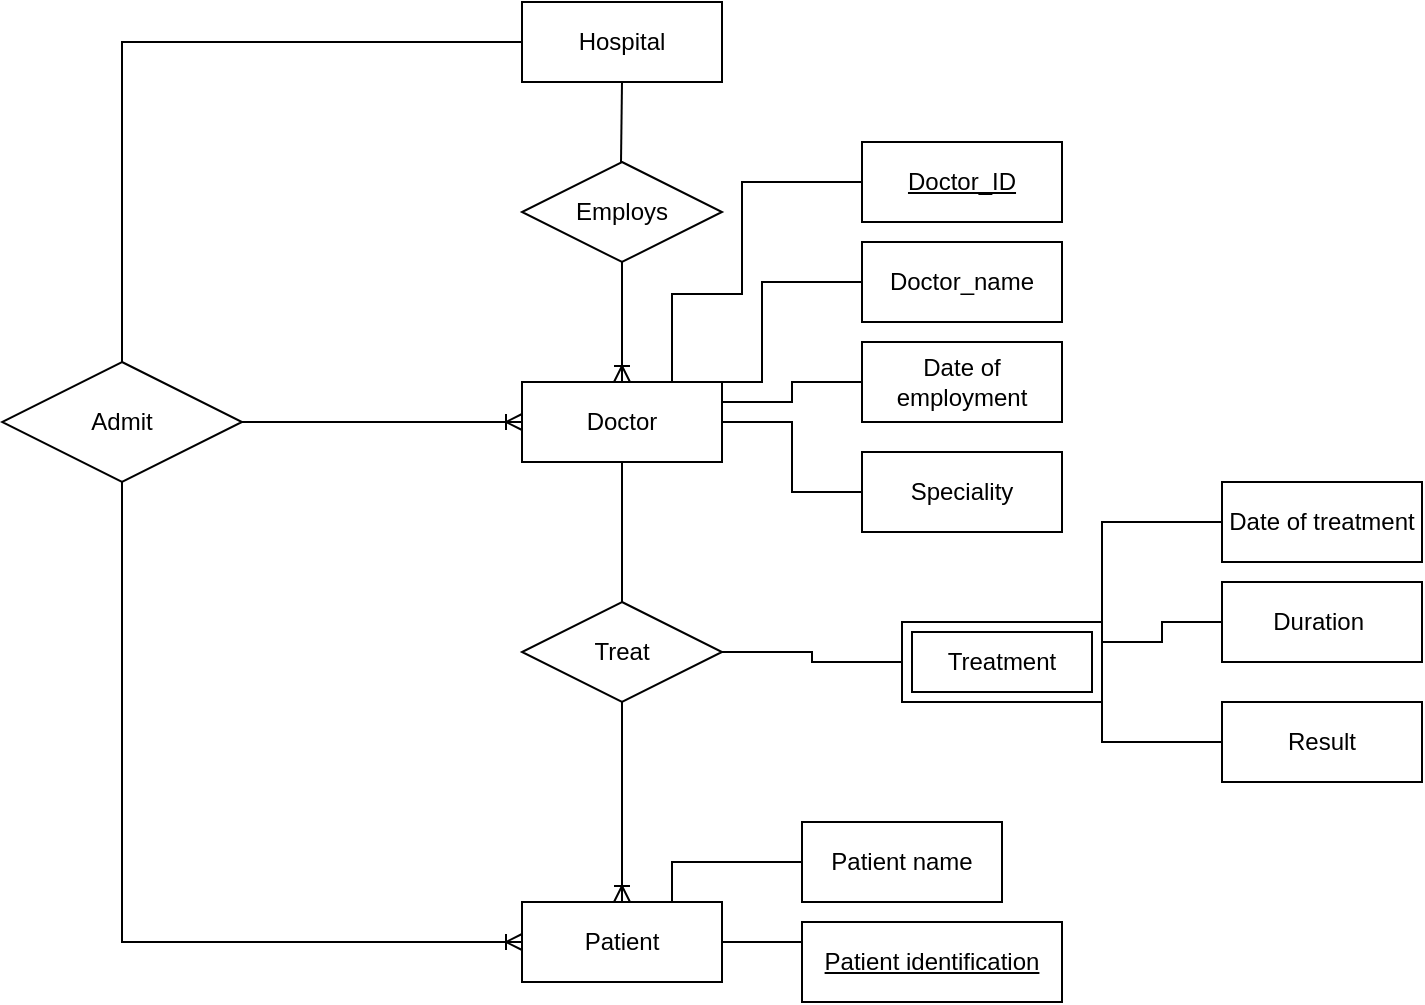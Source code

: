 <mxfile version="24.6.4" type="device">
  <diagram name="Page-1" id="e56a1550-8fbb-45ad-956c-1786394a9013">
    <mxGraphModel dx="794" dy="1350" grid="1" gridSize="10" guides="1" tooltips="1" connect="1" arrows="1" fold="1" page="1" pageScale="1" pageWidth="1100" pageHeight="850" background="none" math="0" shadow="0">
      <root>
        <mxCell id="0" />
        <mxCell id="1" parent="0" />
        <mxCell id="IEXNX5AIJx0peLB1Uofw-49" style="edgeStyle=orthogonalEdgeStyle;rounded=0;orthogonalLoop=1;jettySize=auto;html=1;exitX=0.75;exitY=0;exitDx=0;exitDy=0;endArrow=none;endFill=0;entryX=0;entryY=0.5;entryDx=0;entryDy=0;" edge="1" parent="1" source="IEXNX5AIJx0peLB1Uofw-9" target="IEXNX5AIJx0peLB1Uofw-45">
          <mxGeometry relative="1" as="geometry">
            <mxPoint x="400" y="-600" as="targetPoint" />
            <Array as="points">
              <mxPoint x="355" y="-544" />
              <mxPoint x="390" y="-544" />
              <mxPoint x="390" y="-600" />
            </Array>
          </mxGeometry>
        </mxCell>
        <mxCell id="IEXNX5AIJx0peLB1Uofw-50" style="edgeStyle=orthogonalEdgeStyle;rounded=0;orthogonalLoop=1;jettySize=auto;html=1;exitX=1;exitY=0;exitDx=0;exitDy=0;endArrow=none;endFill=0;entryX=0;entryY=0.5;entryDx=0;entryDy=0;" edge="1" parent="1" source="IEXNX5AIJx0peLB1Uofw-9" target="IEXNX5AIJx0peLB1Uofw-46">
          <mxGeometry relative="1" as="geometry">
            <mxPoint x="410" y="-550" as="targetPoint" />
            <Array as="points">
              <mxPoint x="400" y="-500" />
              <mxPoint x="400" y="-550" />
            </Array>
          </mxGeometry>
        </mxCell>
        <mxCell id="IEXNX5AIJx0peLB1Uofw-51" style="edgeStyle=orthogonalEdgeStyle;rounded=0;orthogonalLoop=1;jettySize=auto;html=1;exitX=1;exitY=0.25;exitDx=0;exitDy=0;entryX=0;entryY=0.5;entryDx=0;entryDy=0;endArrow=none;endFill=0;" edge="1" parent="1" source="IEXNX5AIJx0peLB1Uofw-9" target="IEXNX5AIJx0peLB1Uofw-47">
          <mxGeometry relative="1" as="geometry" />
        </mxCell>
        <mxCell id="IEXNX5AIJx0peLB1Uofw-52" style="edgeStyle=orthogonalEdgeStyle;rounded=0;orthogonalLoop=1;jettySize=auto;html=1;exitX=1;exitY=0.5;exitDx=0;exitDy=0;endArrow=none;endFill=0;entryX=0;entryY=0.5;entryDx=0;entryDy=0;" edge="1" parent="1" source="IEXNX5AIJx0peLB1Uofw-9" target="IEXNX5AIJx0peLB1Uofw-48">
          <mxGeometry relative="1" as="geometry">
            <mxPoint x="400" y="-440" as="targetPoint" />
          </mxGeometry>
        </mxCell>
        <mxCell id="IEXNX5AIJx0peLB1Uofw-54" style="edgeStyle=orthogonalEdgeStyle;rounded=0;orthogonalLoop=1;jettySize=auto;html=1;entryX=0.5;entryY=0;entryDx=0;entryDy=0;endArrow=none;endFill=0;" edge="1" parent="1" source="IEXNX5AIJx0peLB1Uofw-9" target="IEXNX5AIJx0peLB1Uofw-53">
          <mxGeometry relative="1" as="geometry" />
        </mxCell>
        <mxCell id="IEXNX5AIJx0peLB1Uofw-9" value="Doctor" style="whiteSpace=wrap;html=1;align=center;" vertex="1" parent="1">
          <mxGeometry x="280" y="-500" width="100" height="40" as="geometry" />
        </mxCell>
        <mxCell id="IEXNX5AIJx0peLB1Uofw-70" style="edgeStyle=orthogonalEdgeStyle;rounded=0;orthogonalLoop=1;jettySize=auto;html=1;exitX=0.75;exitY=0;exitDx=0;exitDy=0;entryX=0;entryY=0.5;entryDx=0;entryDy=0;endArrow=none;endFill=0;" edge="1" parent="1" source="IEXNX5AIJx0peLB1Uofw-10" target="IEXNX5AIJx0peLB1Uofw-68">
          <mxGeometry relative="1" as="geometry" />
        </mxCell>
        <mxCell id="IEXNX5AIJx0peLB1Uofw-71" style="edgeStyle=orthogonalEdgeStyle;rounded=0;orthogonalLoop=1;jettySize=auto;html=1;exitX=1;exitY=0.5;exitDx=0;exitDy=0;entryX=0;entryY=0.25;entryDx=0;entryDy=0;endArrow=none;endFill=0;" edge="1" parent="1" source="IEXNX5AIJx0peLB1Uofw-10" target="IEXNX5AIJx0peLB1Uofw-69">
          <mxGeometry relative="1" as="geometry" />
        </mxCell>
        <mxCell id="IEXNX5AIJx0peLB1Uofw-10" value="Patient" style="whiteSpace=wrap;html=1;align=center;" vertex="1" parent="1">
          <mxGeometry x="280" y="-240" width="100" height="40" as="geometry" />
        </mxCell>
        <mxCell id="IEXNX5AIJx0peLB1Uofw-65" style="edgeStyle=orthogonalEdgeStyle;rounded=0;orthogonalLoop=1;jettySize=auto;html=1;exitX=0;exitY=0.5;exitDx=0;exitDy=0;entryX=0.5;entryY=0;entryDx=0;entryDy=0;endArrow=none;endFill=0;" edge="1" parent="1" source="IEXNX5AIJx0peLB1Uofw-11" target="IEXNX5AIJx0peLB1Uofw-64">
          <mxGeometry relative="1" as="geometry" />
        </mxCell>
        <mxCell id="IEXNX5AIJx0peLB1Uofw-11" value="Hospital" style="whiteSpace=wrap;html=1;align=center;" vertex="1" parent="1">
          <mxGeometry x="280" y="-690" width="100" height="40" as="geometry" />
        </mxCell>
        <mxCell id="IEXNX5AIJx0peLB1Uofw-39" style="edgeStyle=orthogonalEdgeStyle;rounded=0;orthogonalLoop=1;jettySize=auto;html=1;exitX=0.5;exitY=1;exitDx=0;exitDy=0;entryX=0.5;entryY=0;entryDx=0;entryDy=0;endArrow=ERoneToMany;endFill=0;" edge="1" parent="1" source="IEXNX5AIJx0peLB1Uofw-16" target="IEXNX5AIJx0peLB1Uofw-9">
          <mxGeometry relative="1" as="geometry" />
        </mxCell>
        <mxCell id="IEXNX5AIJx0peLB1Uofw-16" value="Employs" style="shape=rhombus;perimeter=rhombusPerimeter;whiteSpace=wrap;html=1;align=center;" vertex="1" parent="1">
          <mxGeometry x="280" y="-610" width="100" height="50" as="geometry" />
        </mxCell>
        <mxCell id="IEXNX5AIJx0peLB1Uofw-20" value="" style="endArrow=none;html=1;rounded=0;" edge="1" parent="1">
          <mxGeometry relative="1" as="geometry">
            <mxPoint x="330" y="-650" as="sourcePoint" />
            <mxPoint x="329.5" y="-610" as="targetPoint" />
          </mxGeometry>
        </mxCell>
        <mxCell id="IEXNX5AIJx0peLB1Uofw-45" value="&lt;u&gt;Doctor_ID&lt;/u&gt;" style="whiteSpace=wrap;html=1;align=center;" vertex="1" parent="1">
          <mxGeometry x="450" y="-620" width="100" height="40" as="geometry" />
        </mxCell>
        <mxCell id="IEXNX5AIJx0peLB1Uofw-46" value="Doctor_name" style="whiteSpace=wrap;html=1;align=center;" vertex="1" parent="1">
          <mxGeometry x="450" y="-570" width="100" height="40" as="geometry" />
        </mxCell>
        <mxCell id="IEXNX5AIJx0peLB1Uofw-47" value="Date of employment" style="whiteSpace=wrap;html=1;align=center;" vertex="1" parent="1">
          <mxGeometry x="450" y="-520" width="100" height="40" as="geometry" />
        </mxCell>
        <mxCell id="IEXNX5AIJx0peLB1Uofw-48" value="Speciality" style="whiteSpace=wrap;html=1;align=center;" vertex="1" parent="1">
          <mxGeometry x="450" y="-465" width="100" height="40" as="geometry" />
        </mxCell>
        <mxCell id="IEXNX5AIJx0peLB1Uofw-55" style="edgeStyle=orthogonalEdgeStyle;rounded=0;orthogonalLoop=1;jettySize=auto;html=1;exitX=0.5;exitY=1;exitDx=0;exitDy=0;entryX=0.5;entryY=0;entryDx=0;entryDy=0;endArrow=ERoneToMany;endFill=0;" edge="1" parent="1" source="IEXNX5AIJx0peLB1Uofw-53" target="IEXNX5AIJx0peLB1Uofw-10">
          <mxGeometry relative="1" as="geometry" />
        </mxCell>
        <mxCell id="IEXNX5AIJx0peLB1Uofw-57" style="edgeStyle=orthogonalEdgeStyle;rounded=0;orthogonalLoop=1;jettySize=auto;html=1;exitX=1;exitY=0.5;exitDx=0;exitDy=0;entryX=0;entryY=0.5;entryDx=0;entryDy=0;endArrow=none;endFill=0;" edge="1" parent="1" source="IEXNX5AIJx0peLB1Uofw-53" target="IEXNX5AIJx0peLB1Uofw-56">
          <mxGeometry relative="1" as="geometry" />
        </mxCell>
        <mxCell id="IEXNX5AIJx0peLB1Uofw-53" value="Treat" style="shape=rhombus;perimeter=rhombusPerimeter;whiteSpace=wrap;html=1;align=center;" vertex="1" parent="1">
          <mxGeometry x="280" y="-390" width="100" height="50" as="geometry" />
        </mxCell>
        <mxCell id="IEXNX5AIJx0peLB1Uofw-59" style="edgeStyle=orthogonalEdgeStyle;rounded=0;orthogonalLoop=1;jettySize=auto;html=1;exitX=1;exitY=0;exitDx=0;exitDy=0;endArrow=none;endFill=0;entryX=0;entryY=0.5;entryDx=0;entryDy=0;" edge="1" parent="1" source="IEXNX5AIJx0peLB1Uofw-56" target="IEXNX5AIJx0peLB1Uofw-58">
          <mxGeometry relative="1" as="geometry">
            <mxPoint x="570" y="-430" as="targetPoint" />
          </mxGeometry>
        </mxCell>
        <mxCell id="IEXNX5AIJx0peLB1Uofw-62" style="edgeStyle=orthogonalEdgeStyle;rounded=0;orthogonalLoop=1;jettySize=auto;html=1;exitX=1;exitY=0.25;exitDx=0;exitDy=0;entryX=0;entryY=0.5;entryDx=0;entryDy=0;endArrow=none;endFill=0;" edge="1" parent="1" source="IEXNX5AIJx0peLB1Uofw-56" target="IEXNX5AIJx0peLB1Uofw-60">
          <mxGeometry relative="1" as="geometry" />
        </mxCell>
        <mxCell id="IEXNX5AIJx0peLB1Uofw-63" style="edgeStyle=orthogonalEdgeStyle;rounded=0;orthogonalLoop=1;jettySize=auto;html=1;exitX=1;exitY=1;exitDx=0;exitDy=0;entryX=0;entryY=0.5;entryDx=0;entryDy=0;endArrow=none;endFill=0;" edge="1" parent="1" source="IEXNX5AIJx0peLB1Uofw-56" target="IEXNX5AIJx0peLB1Uofw-61">
          <mxGeometry relative="1" as="geometry" />
        </mxCell>
        <mxCell id="IEXNX5AIJx0peLB1Uofw-56" value="Treatment" style="shape=ext;margin=3;double=1;whiteSpace=wrap;html=1;align=center;" vertex="1" parent="1">
          <mxGeometry x="470" y="-380" width="100" height="40" as="geometry" />
        </mxCell>
        <mxCell id="IEXNX5AIJx0peLB1Uofw-58" value="Date of treatment" style="whiteSpace=wrap;html=1;align=center;" vertex="1" parent="1">
          <mxGeometry x="630" y="-450" width="100" height="40" as="geometry" />
        </mxCell>
        <mxCell id="IEXNX5AIJx0peLB1Uofw-60" value="Duration&amp;nbsp;" style="whiteSpace=wrap;html=1;align=center;" vertex="1" parent="1">
          <mxGeometry x="630" y="-400" width="100" height="40" as="geometry" />
        </mxCell>
        <mxCell id="IEXNX5AIJx0peLB1Uofw-61" value="Result" style="whiteSpace=wrap;html=1;align=center;" vertex="1" parent="1">
          <mxGeometry x="630" y="-340" width="100" height="40" as="geometry" />
        </mxCell>
        <mxCell id="IEXNX5AIJx0peLB1Uofw-66" style="edgeStyle=orthogonalEdgeStyle;rounded=0;orthogonalLoop=1;jettySize=auto;html=1;exitX=1;exitY=0.5;exitDx=0;exitDy=0;entryX=0;entryY=0.5;entryDx=0;entryDy=0;endArrow=ERoneToMany;endFill=0;" edge="1" parent="1" source="IEXNX5AIJx0peLB1Uofw-64" target="IEXNX5AIJx0peLB1Uofw-9">
          <mxGeometry relative="1" as="geometry" />
        </mxCell>
        <mxCell id="IEXNX5AIJx0peLB1Uofw-67" style="edgeStyle=orthogonalEdgeStyle;rounded=0;orthogonalLoop=1;jettySize=auto;html=1;exitX=0.5;exitY=1;exitDx=0;exitDy=0;entryX=0;entryY=0.5;entryDx=0;entryDy=0;endArrow=ERoneToMany;endFill=0;" edge="1" parent="1" source="IEXNX5AIJx0peLB1Uofw-64" target="IEXNX5AIJx0peLB1Uofw-10">
          <mxGeometry relative="1" as="geometry" />
        </mxCell>
        <mxCell id="IEXNX5AIJx0peLB1Uofw-64" value="Admit" style="shape=rhombus;perimeter=rhombusPerimeter;whiteSpace=wrap;html=1;align=center;" vertex="1" parent="1">
          <mxGeometry x="20" y="-510" width="120" height="60" as="geometry" />
        </mxCell>
        <mxCell id="IEXNX5AIJx0peLB1Uofw-68" value="Patient name" style="whiteSpace=wrap;html=1;align=center;" vertex="1" parent="1">
          <mxGeometry x="420" y="-280" width="100" height="40" as="geometry" />
        </mxCell>
        <mxCell id="IEXNX5AIJx0peLB1Uofw-69" value="&lt;u&gt;Patient identification&lt;/u&gt;" style="whiteSpace=wrap;html=1;align=center;" vertex="1" parent="1">
          <mxGeometry x="420" y="-230" width="130" height="40" as="geometry" />
        </mxCell>
      </root>
    </mxGraphModel>
  </diagram>
</mxfile>
